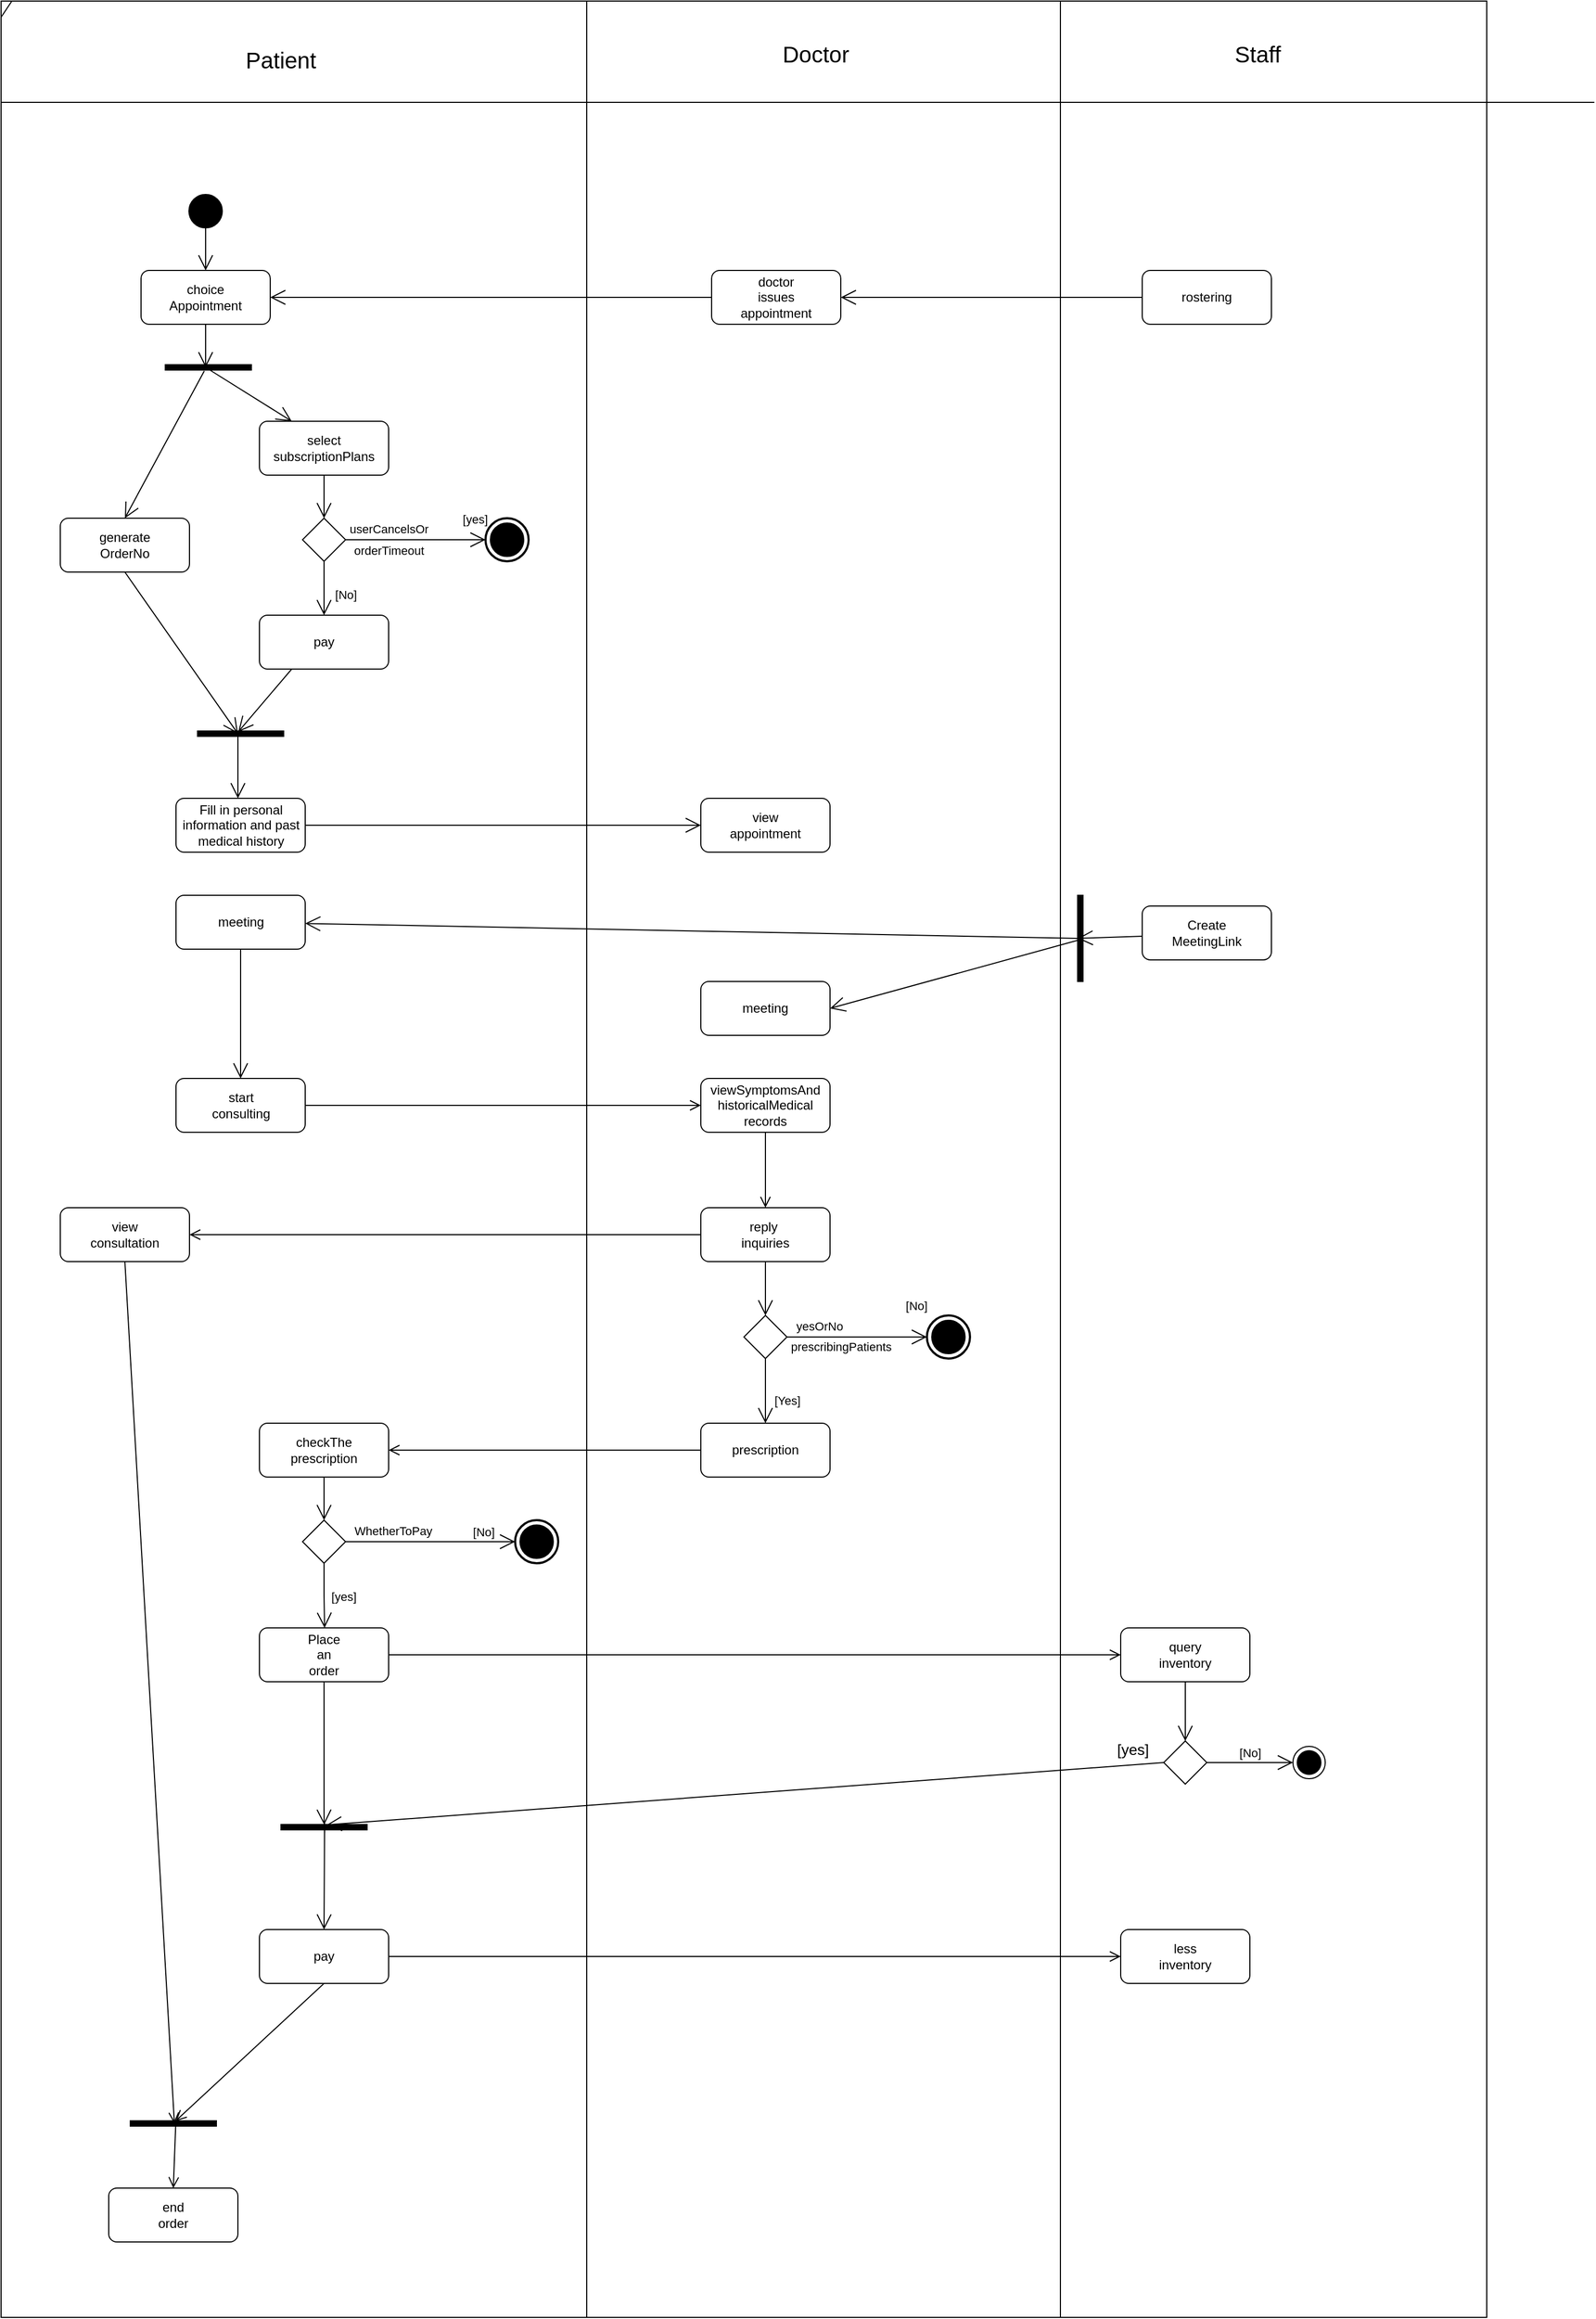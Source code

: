 <mxfile version="20.6.0" type="device"><diagram id="C5RBs43oDa-KdzZeNtuy" name="Page-1"><mxGraphModel dx="1626" dy="1846" grid="1" gridSize="10" guides="1" tooltips="1" connect="1" arrows="1" fold="1" page="1" pageScale="1" pageWidth="827" pageHeight="1169" math="0" shadow="0"><root><mxCell id="WIyWlLk6GJQsqaUBKTNV-0"/><mxCell id="WIyWlLk6GJQsqaUBKTNV-1" parent="WIyWlLk6GJQsqaUBKTNV-0"/><mxCell id="r89-tn6BIQBA8vQAy9_x-137" value="" style="shape=umlFrame;whiteSpace=wrap;html=1;width=10;height=15;boundedLbl=1;verticalAlign=middle;align=left;spacingLeft=5;fontSize=14;" vertex="1" parent="WIyWlLk6GJQsqaUBKTNV-1"><mxGeometry x="430" y="-130" width="1380" height="2150" as="geometry"/></mxCell><mxCell id="r89-tn6BIQBA8vQAy9_x-0" value="" style="shape=ellipse;html=1;fillColor=strokeColor;strokeWidth=2;verticalLabelPosition=bottom;verticalAlignment=top;perimeter=ellipsePerimeter;" vertex="1" parent="WIyWlLk6GJQsqaUBKTNV-1"><mxGeometry x="605" y="50" width="30" height="30" as="geometry"/></mxCell><mxCell id="r89-tn6BIQBA8vQAy9_x-2" value="choice&lt;br&gt;Appointment" style="shape=rect;html=1;rounded=1;whiteSpace=wrap;align=center;" vertex="1" parent="WIyWlLk6GJQsqaUBKTNV-1"><mxGeometry x="560" y="120" width="120" height="50" as="geometry"/></mxCell><mxCell id="r89-tn6BIQBA8vQAy9_x-3" style="edgeStyle=orthogonalEdgeStyle;rounded=0;orthogonalLoop=1;jettySize=auto;html=1;exitX=0.5;exitY=1;exitDx=0;exitDy=0;" edge="1" parent="WIyWlLk6GJQsqaUBKTNV-1" source="r89-tn6BIQBA8vQAy9_x-2" target="r89-tn6BIQBA8vQAy9_x-2"><mxGeometry relative="1" as="geometry"/></mxCell><mxCell id="r89-tn6BIQBA8vQAy9_x-4" value="select&lt;br&gt;subscriptionPlans" style="shape=rect;html=1;rounded=1;whiteSpace=wrap;align=center;" vertex="1" parent="WIyWlLk6GJQsqaUBKTNV-1"><mxGeometry x="670" y="260" width="120" height="50" as="geometry"/></mxCell><mxCell id="r89-tn6BIQBA8vQAy9_x-5" value="&lt;div&gt;generate&lt;/div&gt;&lt;div&gt;OrderNo&lt;/div&gt;" style="shape=rect;html=1;rounded=1;whiteSpace=wrap;align=center;" vertex="1" parent="WIyWlLk6GJQsqaUBKTNV-1"><mxGeometry x="485" y="350" width="120" height="50" as="geometry"/></mxCell><mxCell id="r89-tn6BIQBA8vQAy9_x-6" value="pay" style="shape=rect;html=1;rounded=1;whiteSpace=wrap;align=center;" vertex="1" parent="WIyWlLk6GJQsqaUBKTNV-1"><mxGeometry x="670" y="440" width="120" height="50" as="geometry"/></mxCell><mxCell id="r89-tn6BIQBA8vQAy9_x-7" value="" style="shape=rhombus;html=1;verticalLabelPosition=bottom;verticalAlignment=top;" vertex="1" parent="WIyWlLk6GJQsqaUBKTNV-1"><mxGeometry x="710" y="350" width="40" height="40" as="geometry"/></mxCell><mxCell id="r89-tn6BIQBA8vQAy9_x-8" value="" style="edgeStyle=elbowEdgeStyle;html=1;elbow=horizontal;align=right;verticalAlign=bottom;endArrow=none;rounded=0;labelBackgroundColor=none;startArrow=open;startSize=12;" edge="1" source="r89-tn6BIQBA8vQAy9_x-7" parent="WIyWlLk6GJQsqaUBKTNV-1"><mxGeometry relative="1" as="geometry"><mxPoint x="730" y="310" as="targetPoint"/></mxGeometry></mxCell><mxCell id="r89-tn6BIQBA8vQAy9_x-9" value="[yes]" style="edgeStyle=elbowEdgeStyle;html=1;elbow=vertical;verticalAlign=bottom;endArrow=open;rounded=0;labelBackgroundColor=none;endSize=12;" edge="1" source="r89-tn6BIQBA8vQAy9_x-7" parent="WIyWlLk6GJQsqaUBKTNV-1"><mxGeometry x="0.844" y="10" relative="1" as="geometry"><mxPoint x="880" y="370" as="targetPoint"/><mxPoint as="offset"/></mxGeometry></mxCell><mxCell id="r89-tn6BIQBA8vQAy9_x-13" value="&lt;div&gt;&lt;span style=&quot;font-size: 11px;&quot;&gt;userCancelsOr&lt;/span&gt;&lt;/div&gt;" style="edgeLabel;html=1;align=center;verticalAlign=middle;resizable=0;points=[];" vertex="1" connectable="0" parent="r89-tn6BIQBA8vQAy9_x-9"><mxGeometry x="-0.586" y="2" relative="1" as="geometry"><mxPoint x="13" y="-8" as="offset"/></mxGeometry></mxCell><mxCell id="r89-tn6BIQBA8vQAy9_x-14" value="&lt;div&gt;&lt;span style=&quot;font-size: 11px;&quot;&gt;or&lt;/span&gt;derTimeout&lt;/div&gt;" style="edgeLabel;html=1;align=center;verticalAlign=middle;resizable=0;points=[];" vertex="1" connectable="0" parent="r89-tn6BIQBA8vQAy9_x-9"><mxGeometry x="-0.463" y="-4" relative="1" as="geometry"><mxPoint x="5" y="6" as="offset"/></mxGeometry></mxCell><mxCell id="r89-tn6BIQBA8vQAy9_x-10" value="[No]" style="edgeStyle=elbowEdgeStyle;html=1;elbow=vertical;verticalAlign=bottom;endArrow=open;rounded=0;labelBackgroundColor=none;endSize=12;exitX=0.5;exitY=1;exitDx=0;exitDy=0;" edge="1" source="r89-tn6BIQBA8vQAy9_x-7" parent="WIyWlLk6GJQsqaUBKTNV-1"><mxGeometry x="0.6" y="20" relative="1" as="geometry"><mxPoint x="730" y="440" as="targetPoint"/><mxPoint as="offset"/></mxGeometry></mxCell><mxCell id="r89-tn6BIQBA8vQAy9_x-11" value="" style="html=1;shape=mxgraph.sysml.actFinal;strokeWidth=2;verticalLabelPosition=bottom;verticalAlignment=top;" vertex="1" parent="WIyWlLk6GJQsqaUBKTNV-1"><mxGeometry x="880" y="350" width="40" height="40" as="geometry"/></mxCell><mxCell id="r89-tn6BIQBA8vQAy9_x-18" value="" style="endArrow=open;endFill=1;endSize=12;html=1;rounded=0;exitX=0.5;exitY=1;exitDx=0;exitDy=0;entryX=0.5;entryY=0;entryDx=0;entryDy=0;" edge="1" parent="WIyWlLk6GJQsqaUBKTNV-1" source="r89-tn6BIQBA8vQAy9_x-0" target="r89-tn6BIQBA8vQAy9_x-2"><mxGeometry width="160" relative="1" as="geometry"><mxPoint x="340" y="240" as="sourcePoint"/><mxPoint x="500" y="240" as="targetPoint"/></mxGeometry></mxCell><mxCell id="r89-tn6BIQBA8vQAy9_x-19" value="" style="endArrow=open;endFill=1;endSize=12;html=1;rounded=0;exitX=0.5;exitY=1;exitDx=0;exitDy=0;" edge="1" parent="WIyWlLk6GJQsqaUBKTNV-1" source="r89-tn6BIQBA8vQAy9_x-2"><mxGeometry width="160" relative="1" as="geometry"><mxPoint x="380" y="260" as="sourcePoint"/><mxPoint x="620" y="210" as="targetPoint"/></mxGeometry></mxCell><mxCell id="r89-tn6BIQBA8vQAy9_x-21" value="" style="html=1;points=[];perimeter=orthogonalPerimeter;fillColor=strokeColor;rotation=90;" vertex="1" parent="WIyWlLk6GJQsqaUBKTNV-1"><mxGeometry x="620" y="170" width="5" height="80" as="geometry"/></mxCell><mxCell id="r89-tn6BIQBA8vQAy9_x-23" value="" style="endArrow=open;endFill=1;endSize=12;html=1;rounded=0;exitX=1.173;exitY=0.547;exitDx=0;exitDy=0;entryX=0.5;entryY=0;entryDx=0;entryDy=0;exitPerimeter=0;" edge="1" parent="WIyWlLk6GJQsqaUBKTNV-1" source="r89-tn6BIQBA8vQAy9_x-21" target="r89-tn6BIQBA8vQAy9_x-5"><mxGeometry width="160" relative="1" as="geometry"><mxPoint x="630" y="90" as="sourcePoint"/><mxPoint x="630" y="130" as="targetPoint"/></mxGeometry></mxCell><mxCell id="r89-tn6BIQBA8vQAy9_x-24" value="" style="endArrow=open;endFill=1;endSize=12;html=1;rounded=0;exitX=0.5;exitY=0.531;exitDx=0;exitDy=0;entryX=0.25;entryY=0;entryDx=0;entryDy=0;exitPerimeter=0;" edge="1" parent="WIyWlLk6GJQsqaUBKTNV-1" source="r89-tn6BIQBA8vQAy9_x-21" target="r89-tn6BIQBA8vQAy9_x-4"><mxGeometry width="160" relative="1" as="geometry"><mxPoint x="630" y="90" as="sourcePoint"/><mxPoint x="630" y="130" as="targetPoint"/></mxGeometry></mxCell><mxCell id="r89-tn6BIQBA8vQAy9_x-25" value="" style="html=1;points=[];perimeter=orthogonalPerimeter;fillColor=strokeColor;rotation=90;" vertex="1" parent="WIyWlLk6GJQsqaUBKTNV-1"><mxGeometry x="650" y="510" width="5" height="80" as="geometry"/></mxCell><mxCell id="r89-tn6BIQBA8vQAy9_x-26" value="" style="endArrow=open;endFill=1;endSize=12;html=1;rounded=0;exitX=0.25;exitY=1;exitDx=0;exitDy=0;entryX=0.155;entryY=0.527;entryDx=0;entryDy=0;entryPerimeter=0;" edge="1" parent="WIyWlLk6GJQsqaUBKTNV-1" source="r89-tn6BIQBA8vQAy9_x-6" target="r89-tn6BIQBA8vQAy9_x-25"><mxGeometry width="160" relative="1" as="geometry"><mxPoint x="630" y="180" as="sourcePoint"/><mxPoint x="630" y="220" as="targetPoint"/></mxGeometry></mxCell><mxCell id="r89-tn6BIQBA8vQAy9_x-27" value="" style="endArrow=open;endFill=1;endSize=12;html=1;rounded=0;exitX=0.5;exitY=1;exitDx=0;exitDy=0;" edge="1" parent="WIyWlLk6GJQsqaUBKTNV-1" source="r89-tn6BIQBA8vQAy9_x-5"><mxGeometry width="160" relative="1" as="geometry"><mxPoint x="710" y="500" as="sourcePoint"/><mxPoint x="650" y="550" as="targetPoint"/></mxGeometry></mxCell><mxCell id="r89-tn6BIQBA8vQAy9_x-28" value="" style="endArrow=open;endFill=1;endSize=12;html=1;rounded=0;" edge="1" parent="WIyWlLk6GJQsqaUBKTNV-1"><mxGeometry width="160" relative="1" as="geometry"><mxPoint x="650" y="550" as="sourcePoint"/><mxPoint x="650" y="610" as="targetPoint"/></mxGeometry></mxCell><mxCell id="r89-tn6BIQBA8vQAy9_x-29" value="&lt;div&gt;Fill in personal information and past medical history&lt;/div&gt;" style="shape=rect;html=1;rounded=1;whiteSpace=wrap;align=center;" vertex="1" parent="WIyWlLk6GJQsqaUBKTNV-1"><mxGeometry x="592.5" y="610" width="120" height="50" as="geometry"/></mxCell><mxCell id="r89-tn6BIQBA8vQAy9_x-31" value="&lt;div&gt;doctor&lt;/div&gt;&lt;div&gt;issues&lt;/div&gt;&lt;div&gt;appointment&lt;/div&gt;" style="shape=rect;html=1;rounded=1;whiteSpace=wrap;align=center;" vertex="1" parent="WIyWlLk6GJQsqaUBKTNV-1"><mxGeometry x="1090" y="120" width="120" height="50" as="geometry"/></mxCell><mxCell id="r89-tn6BIQBA8vQAy9_x-33" value="rostering" style="shape=rect;html=1;rounded=1;whiteSpace=wrap;align=center;" vertex="1" parent="WIyWlLk6GJQsqaUBKTNV-1"><mxGeometry x="1490" y="120" width="120" height="50" as="geometry"/></mxCell><mxCell id="r89-tn6BIQBA8vQAy9_x-34" value="" style="endArrow=open;startArrow=none;endFill=0;startFill=0;endSize=8;html=1;verticalAlign=bottom;labelBackgroundColor=none;strokeWidth=1;rounded=0;exitX=1;exitY=0.5;exitDx=0;exitDy=0;" edge="1" parent="WIyWlLk6GJQsqaUBKTNV-1" source="r89-tn6BIQBA8vQAy9_x-43" target="r89-tn6BIQBA8vQAy9_x-46"><mxGeometry width="160" relative="1" as="geometry"><mxPoint x="770" y="690" as="sourcePoint"/><mxPoint x="1090" y="585" as="targetPoint"/></mxGeometry></mxCell><mxCell id="r89-tn6BIQBA8vQAy9_x-39" value="meeting" style="shape=rect;html=1;rounded=1;whiteSpace=wrap;align=center;" vertex="1" parent="WIyWlLk6GJQsqaUBKTNV-1"><mxGeometry x="592.5" y="700" width="120" height="50" as="geometry"/></mxCell><mxCell id="r89-tn6BIQBA8vQAy9_x-41" value="&lt;div&gt;Create&lt;/div&gt;&lt;div&gt;MeetingLink&lt;/div&gt;" style="shape=rect;html=1;rounded=1;whiteSpace=wrap;align=center;" vertex="1" parent="WIyWlLk6GJQsqaUBKTNV-1"><mxGeometry x="1490" y="710" width="120" height="50" as="geometry"/></mxCell><mxCell id="r89-tn6BIQBA8vQAy9_x-43" value="&lt;div&gt;start&lt;/div&gt;&lt;div&gt;consulting&lt;/div&gt;" style="shape=rect;html=1;rounded=1;whiteSpace=wrap;align=center;" vertex="1" parent="WIyWlLk6GJQsqaUBKTNV-1"><mxGeometry x="592.5" y="870" width="120" height="50" as="geometry"/></mxCell><mxCell id="r89-tn6BIQBA8vQAy9_x-46" value="&lt;div&gt;viewSymptomsAnd historicalMedical records&lt;/div&gt;" style="shape=rect;html=1;rounded=1;whiteSpace=wrap;align=center;" vertex="1" parent="WIyWlLk6GJQsqaUBKTNV-1"><mxGeometry x="1080" y="870" width="120" height="50" as="geometry"/></mxCell><mxCell id="r89-tn6BIQBA8vQAy9_x-50" value="&lt;div&gt;view&lt;/div&gt;&lt;div&gt;consultation&lt;/div&gt;" style="shape=rect;html=1;rounded=1;whiteSpace=wrap;align=center;" vertex="1" parent="WIyWlLk6GJQsqaUBKTNV-1"><mxGeometry x="485" y="990" width="120" height="50" as="geometry"/></mxCell><mxCell id="r89-tn6BIQBA8vQAy9_x-51" value="" style="endArrow=open;startArrow=none;endFill=0;startFill=0;endSize=8;html=1;verticalAlign=bottom;labelBackgroundColor=none;strokeWidth=1;rounded=0;exitX=0.5;exitY=1;exitDx=0;exitDy=0;entryX=0.5;entryY=0;entryDx=0;entryDy=0;" edge="1" parent="WIyWlLk6GJQsqaUBKTNV-1" source="r89-tn6BIQBA8vQAy9_x-46" target="r89-tn6BIQBA8vQAy9_x-127"><mxGeometry width="160" relative="1" as="geometry"><mxPoint x="722.5" y="905" as="sourcePoint"/><mxPoint x="1140" y="970" as="targetPoint"/></mxGeometry></mxCell><mxCell id="r89-tn6BIQBA8vQAy9_x-52" value="" style="endArrow=open;startArrow=none;endFill=0;startFill=0;endSize=8;html=1;verticalAlign=bottom;labelBackgroundColor=none;strokeWidth=1;rounded=0;exitX=0;exitY=0.5;exitDx=0;exitDy=0;entryX=1;entryY=0.5;entryDx=0;entryDy=0;" edge="1" parent="WIyWlLk6GJQsqaUBKTNV-1" source="r89-tn6BIQBA8vQAy9_x-127" target="r89-tn6BIQBA8vQAy9_x-50"><mxGeometry width="160" relative="1" as="geometry"><mxPoint x="1080" y="1045" as="sourcePoint"/><mxPoint x="1150" y="1040" as="targetPoint"/></mxGeometry></mxCell><mxCell id="r89-tn6BIQBA8vQAy9_x-54" value="&lt;div&gt;checkThe&lt;/div&gt;&lt;div&gt;prescription&lt;/div&gt;" style="shape=rect;html=1;rounded=1;whiteSpace=wrap;align=center;" vertex="1" parent="WIyWlLk6GJQsqaUBKTNV-1"><mxGeometry x="670" y="1190" width="120" height="50" as="geometry"/></mxCell><mxCell id="r89-tn6BIQBA8vQAy9_x-55" value="" style="shape=rhombus;html=1;verticalLabelPosition=bottom;verticalAlignment=top;" vertex="1" parent="WIyWlLk6GJQsqaUBKTNV-1"><mxGeometry x="710" y="1280" width="40" height="40" as="geometry"/></mxCell><mxCell id="r89-tn6BIQBA8vQAy9_x-56" value="" style="edgeStyle=elbowEdgeStyle;html=1;elbow=horizontal;align=right;verticalAlign=bottom;endArrow=none;rounded=0;labelBackgroundColor=none;startArrow=open;startSize=12;" edge="1" source="r89-tn6BIQBA8vQAy9_x-55" parent="WIyWlLk6GJQsqaUBKTNV-1"><mxGeometry relative="1" as="geometry"><mxPoint x="730" y="1240" as="targetPoint"/></mxGeometry></mxCell><mxCell id="r89-tn6BIQBA8vQAy9_x-57" value="[No]" style="edgeStyle=elbowEdgeStyle;html=1;elbow=vertical;verticalAlign=bottom;endArrow=open;rounded=0;labelBackgroundColor=none;endSize=12;entryX=0;entryY=0.5;entryDx=0;entryDy=0;entryPerimeter=0;" edge="1" source="r89-tn6BIQBA8vQAy9_x-55" parent="WIyWlLk6GJQsqaUBKTNV-1" target="r89-tn6BIQBA8vQAy9_x-59"><mxGeometry x="0.619" relative="1" as="geometry"><mxPoint x="877.5" y="1300" as="targetPoint"/><mxPoint as="offset"/></mxGeometry></mxCell><mxCell id="r89-tn6BIQBA8vQAy9_x-60" value="&lt;div&gt;&lt;span style=&quot;font-size: 11px;&quot;&gt;WhetherToPay&lt;/span&gt;&lt;/div&gt;" style="edgeLabel;html=1;align=center;verticalAlign=middle;resizable=0;points=[];" vertex="1" connectable="0" parent="r89-tn6BIQBA8vQAy9_x-57"><mxGeometry x="-0.775" y="-5" relative="1" as="geometry"><mxPoint x="26" y="-15" as="offset"/></mxGeometry></mxCell><mxCell id="r89-tn6BIQBA8vQAy9_x-58" value="[yes]" style="edgeStyle=elbowEdgeStyle;html=1;elbow=vertical;verticalAlign=bottom;endArrow=open;rounded=0;labelBackgroundColor=none;endSize=12;exitX=0.5;exitY=1;exitDx=0;exitDy=0;" edge="1" source="r89-tn6BIQBA8vQAy9_x-55" parent="WIyWlLk6GJQsqaUBKTNV-1"><mxGeometry x="0.339" y="17" relative="1" as="geometry"><mxPoint x="730.5" y="1380" as="targetPoint"/><mxPoint as="offset"/></mxGeometry></mxCell><mxCell id="r89-tn6BIQBA8vQAy9_x-59" value="" style="html=1;shape=mxgraph.sysml.actFinal;strokeWidth=2;verticalLabelPosition=bottom;verticalAlignment=top;" vertex="1" parent="WIyWlLk6GJQsqaUBKTNV-1"><mxGeometry x="907.5" y="1280" width="40" height="40" as="geometry"/></mxCell><mxCell id="r89-tn6BIQBA8vQAy9_x-61" value="&lt;div&gt;Place&lt;/div&gt;&lt;div&gt;an&lt;/div&gt;&lt;div&gt;order&lt;/div&gt;" style="shape=rect;html=1;rounded=1;whiteSpace=wrap;align=center;" vertex="1" parent="WIyWlLk6GJQsqaUBKTNV-1"><mxGeometry x="670" y="1380" width="120" height="50" as="geometry"/></mxCell><mxCell id="r89-tn6BIQBA8vQAy9_x-62" value="&lt;div&gt;query&lt;/div&gt;&lt;div&gt;inventory&lt;/div&gt;" style="shape=rect;html=1;rounded=1;whiteSpace=wrap;align=center;" vertex="1" parent="WIyWlLk6GJQsqaUBKTNV-1"><mxGeometry x="1470" y="1380" width="120" height="50" as="geometry"/></mxCell><mxCell id="r89-tn6BIQBA8vQAy9_x-66" value="" style="shape=rhombus;html=1;verticalLabelPosition=bottom;verticalAlignment=top;" vertex="1" parent="WIyWlLk6GJQsqaUBKTNV-1"><mxGeometry x="1510" y="1485" width="40" height="40" as="geometry"/></mxCell><mxCell id="r89-tn6BIQBA8vQAy9_x-67" value="" style="edgeStyle=elbowEdgeStyle;html=1;elbow=horizontal;align=right;verticalAlign=bottom;endArrow=none;rounded=0;labelBackgroundColor=none;startArrow=open;startSize=12;" edge="1" source="r89-tn6BIQBA8vQAy9_x-66" parent="WIyWlLk6GJQsqaUBKTNV-1"><mxGeometry relative="1" as="geometry"><mxPoint x="1530" y="1430" as="targetPoint"/></mxGeometry></mxCell><mxCell id="r89-tn6BIQBA8vQAy9_x-68" value="[No]" style="edgeStyle=elbowEdgeStyle;html=1;elbow=vertical;verticalAlign=bottom;endArrow=open;rounded=0;labelBackgroundColor=none;endSize=12;" edge="1" source="r89-tn6BIQBA8vQAy9_x-66" parent="WIyWlLk6GJQsqaUBKTNV-1"><mxGeometry relative="1" as="geometry"><mxPoint x="1630" y="1505" as="targetPoint"/></mxGeometry></mxCell><mxCell id="r89-tn6BIQBA8vQAy9_x-97" value="" style="line;strokeWidth=1;fillColor=none;align=left;verticalAlign=middle;spacingTop=-1;spacingLeft=3;spacingRight=3;rotatable=0;labelPosition=right;points=[];portConstraint=eastwest;strokeColor=inherit;" vertex="1" parent="WIyWlLk6GJQsqaUBKTNV-1"><mxGeometry x="430" y="-40" width="1480" height="8" as="geometry"/></mxCell><mxCell id="r89-tn6BIQBA8vQAy9_x-102" value="" style="line;strokeWidth=1;fillColor=none;align=left;verticalAlign=middle;spacingTop=-1;spacingLeft=3;spacingRight=3;rotatable=0;labelPosition=right;points=[];portConstraint=eastwest;strokeColor=inherit;direction=south;" vertex="1" parent="WIyWlLk6GJQsqaUBKTNV-1"><mxGeometry x="970" y="-130" width="8" height="2150" as="geometry"/></mxCell><mxCell id="r89-tn6BIQBA8vQAy9_x-103" value="" style="line;strokeWidth=1;fillColor=none;align=left;verticalAlign=middle;spacingTop=-1;spacingLeft=3;spacingRight=3;rotatable=0;labelPosition=right;points=[];portConstraint=eastwest;strokeColor=inherit;direction=south;" vertex="1" parent="WIyWlLk6GJQsqaUBKTNV-1"><mxGeometry x="1410" y="-130" width="8" height="2150" as="geometry"/></mxCell><mxCell id="r89-tn6BIQBA8vQAy9_x-104" value="Doctor" style="text;strokeColor=none;fillColor=none;align=left;verticalAlign=top;spacingLeft=4;spacingRight=4;overflow=hidden;rotatable=0;points=[[0,0.5],[1,0.5]];portConstraint=eastwest;fontSize=21;" vertex="1" parent="WIyWlLk6GJQsqaUBKTNV-1"><mxGeometry x="1150" y="-100" width="100" height="26" as="geometry"/></mxCell><mxCell id="r89-tn6BIQBA8vQAy9_x-105" value="Staff" style="text;strokeColor=none;fillColor=none;align=left;verticalAlign=top;spacingLeft=4;spacingRight=4;overflow=hidden;rotatable=0;points=[[0,0.5],[1,0.5]];portConstraint=eastwest;fontSize=21;" vertex="1" parent="WIyWlLk6GJQsqaUBKTNV-1"><mxGeometry x="1570" y="-100" width="100" height="26" as="geometry"/></mxCell><mxCell id="r89-tn6BIQBA8vQAy9_x-106" value="Patient" style="text;align=center;fontStyle=0;verticalAlign=middle;spacingLeft=3;spacingRight=3;strokeColor=none;rotatable=0;points=[[0,0.5],[1,0.5]];portConstraint=eastwest;fontSize=21;" vertex="1" parent="WIyWlLk6GJQsqaUBKTNV-1"><mxGeometry x="650" y="-90" width="80" height="26" as="geometry"/></mxCell><mxCell id="r89-tn6BIQBA8vQAy9_x-107" value="" style="endArrow=open;startArrow=none;endFill=0;startFill=0;endSize=8;html=1;verticalAlign=bottom;labelBackgroundColor=none;strokeWidth=1;rounded=0;exitX=1;exitY=0.5;exitDx=0;exitDy=0;entryX=0;entryY=0.5;entryDx=0;entryDy=0;" edge="1" parent="WIyWlLk6GJQsqaUBKTNV-1" source="r89-tn6BIQBA8vQAy9_x-61" target="r89-tn6BIQBA8vQAy9_x-62"><mxGeometry width="160" relative="1" as="geometry"><mxPoint x="722.5" y="905" as="sourcePoint"/><mxPoint x="1090" y="905" as="targetPoint"/></mxGeometry></mxCell><mxCell id="r89-tn6BIQBA8vQAy9_x-108" value="" style="ellipse;html=1;shape=endState;fillColor=strokeColor;fontSize=21;" vertex="1" parent="WIyWlLk6GJQsqaUBKTNV-1"><mxGeometry x="1630" y="1490" width="30" height="30" as="geometry"/></mxCell><mxCell id="r89-tn6BIQBA8vQAy9_x-109" value="" style="html=1;points=[];perimeter=orthogonalPerimeter;fillColor=strokeColor;fontSize=21;rotation=90;" vertex="1" parent="WIyWlLk6GJQsqaUBKTNV-1"><mxGeometry x="727.5" y="1525" width="5" height="80" as="geometry"/></mxCell><mxCell id="r89-tn6BIQBA8vQAy9_x-110" value="" style="endArrow=open;endFill=1;endSize=12;html=1;rounded=0;exitX=0;exitY=0.5;exitDx=0;exitDy=0;entryX=0.07;entryY=0.47;entryDx=0;entryDy=0;entryPerimeter=0;" edge="1" parent="WIyWlLk6GJQsqaUBKTNV-1" source="r89-tn6BIQBA8vQAy9_x-66" target="r89-tn6BIQBA8vQAy9_x-109"><mxGeometry width="160" relative="1" as="geometry"><mxPoint x="628.74" y="173.365" as="sourcePoint"/><mxPoint x="710" y="1560" as="targetPoint"/></mxGeometry></mxCell><mxCell id="r89-tn6BIQBA8vQAy9_x-111" value="&lt;font style=&quot;font-size: 14px;&quot;&gt;[yes]&lt;/font&gt;" style="edgeLabel;html=1;align=center;verticalAlign=middle;resizable=0;points=[];fontSize=21;" vertex="1" connectable="0" parent="r89-tn6BIQBA8vQAy9_x-110"><mxGeometry x="-0.924" y="1" relative="1" as="geometry"><mxPoint y="-18" as="offset"/></mxGeometry></mxCell><mxCell id="r89-tn6BIQBA8vQAy9_x-112" value="" style="edgeStyle=elbowEdgeStyle;html=1;elbow=vertical;verticalAlign=bottom;endArrow=open;rounded=0;labelBackgroundColor=none;endSize=12;exitX=0.5;exitY=1;exitDx=0;exitDy=0;entryX=0.059;entryY=0.498;entryDx=0;entryDy=0;entryPerimeter=0;" edge="1" parent="WIyWlLk6GJQsqaUBKTNV-1" source="r89-tn6BIQBA8vQAy9_x-61" target="r89-tn6BIQBA8vQAy9_x-109"><mxGeometry x="0.339" y="17" relative="1" as="geometry"><mxPoint x="727.5" y="1560" as="targetPoint"/><mxPoint x="740" y="1330" as="sourcePoint"/><mxPoint as="offset"/><Array as="points"><mxPoint x="727.5" y="1550"/><mxPoint x="730.5" y="1540"/></Array></mxGeometry></mxCell><mxCell id="r89-tn6BIQBA8vQAy9_x-113" value="" style="edgeStyle=elbowEdgeStyle;html=1;elbow=vertical;verticalAlign=bottom;endArrow=open;rounded=0;labelBackgroundColor=none;endSize=12;entryX=0.5;entryY=0;entryDx=0;entryDy=0;" edge="1" parent="WIyWlLk6GJQsqaUBKTNV-1" target="r89-tn6BIQBA8vQAy9_x-114"><mxGeometry x="0.339" y="17" relative="1" as="geometry"><mxPoint x="740.16" y="1572.795" as="targetPoint"/><mxPoint x="730.5" y="1570" as="sourcePoint"/><mxPoint as="offset"/><Array as="points"><mxPoint x="737.5" y="1560"/><mxPoint x="740.5" y="1550"/></Array></mxGeometry></mxCell><mxCell id="r89-tn6BIQBA8vQAy9_x-114" value="pay" style="shape=rect;html=1;rounded=1;whiteSpace=wrap;align=center;" vertex="1" parent="WIyWlLk6GJQsqaUBKTNV-1"><mxGeometry x="670" y="1660" width="120" height="50" as="geometry"/></mxCell><mxCell id="r89-tn6BIQBA8vQAy9_x-115" value="&lt;div&gt;less&lt;/div&gt;&lt;div&gt;inventory&lt;/div&gt;" style="shape=rect;html=1;rounded=1;whiteSpace=wrap;align=center;" vertex="1" parent="WIyWlLk6GJQsqaUBKTNV-1"><mxGeometry x="1470" y="1660" width="120" height="50" as="geometry"/></mxCell><mxCell id="r89-tn6BIQBA8vQAy9_x-116" value="" style="endArrow=open;startArrow=none;endFill=0;startFill=0;endSize=8;html=1;verticalAlign=bottom;labelBackgroundColor=none;strokeWidth=1;rounded=0;exitX=1;exitY=0.5;exitDx=0;exitDy=0;entryX=0;entryY=0.5;entryDx=0;entryDy=0;" edge="1" parent="WIyWlLk6GJQsqaUBKTNV-1" source="r89-tn6BIQBA8vQAy9_x-114" target="r89-tn6BIQBA8vQAy9_x-115"><mxGeometry width="160" relative="1" as="geometry"><mxPoint x="722.5" y="1415" as="sourcePoint"/><mxPoint x="1480" y="1415" as="targetPoint"/></mxGeometry></mxCell><mxCell id="r89-tn6BIQBA8vQAy9_x-117" value="" style="shape=rhombus;html=1;verticalLabelPosition=bottom;verticalAlignment=top;" vertex="1" parent="WIyWlLk6GJQsqaUBKTNV-1"><mxGeometry x="1120" y="1090" width="40" height="40" as="geometry"/></mxCell><mxCell id="r89-tn6BIQBA8vQAy9_x-118" value="" style="edgeStyle=elbowEdgeStyle;html=1;elbow=horizontal;align=right;verticalAlign=bottom;endArrow=none;rounded=0;labelBackgroundColor=none;startArrow=open;startSize=12;entryX=0.5;entryY=1;entryDx=0;entryDy=0;" edge="1" parent="WIyWlLk6GJQsqaUBKTNV-1" source="r89-tn6BIQBA8vQAy9_x-117" target="r89-tn6BIQBA8vQAy9_x-127"><mxGeometry relative="1" as="geometry"><mxPoint x="1140" y="1050" as="targetPoint"/></mxGeometry></mxCell><mxCell id="r89-tn6BIQBA8vQAy9_x-119" value="[No]" style="edgeStyle=elbowEdgeStyle;html=1;elbow=vertical;verticalAlign=bottom;endArrow=open;rounded=0;labelBackgroundColor=none;endSize=12;" edge="1" parent="WIyWlLk6GJQsqaUBKTNV-1" source="r89-tn6BIQBA8vQAy9_x-117"><mxGeometry x="0.843" y="20" relative="1" as="geometry"><mxPoint x="1290" y="1110" as="targetPoint"/><mxPoint as="offset"/></mxGeometry></mxCell><mxCell id="r89-tn6BIQBA8vQAy9_x-120" value="&lt;div&gt;&lt;span style=&quot;font-size: 11px;&quot;&gt;yesOrNo&lt;/span&gt;&lt;/div&gt;" style="edgeLabel;html=1;align=center;verticalAlign=middle;resizable=0;points=[];" vertex="1" connectable="0" parent="r89-tn6BIQBA8vQAy9_x-119"><mxGeometry x="-0.586" y="2" relative="1" as="geometry"><mxPoint x="3" y="-8" as="offset"/></mxGeometry></mxCell><mxCell id="r89-tn6BIQBA8vQAy9_x-121" value="&lt;div&gt;&lt;span style=&quot;font-size: 11px;&quot;&gt;prescribingPatients&lt;/span&gt;&lt;/div&gt;" style="edgeLabel;html=1;align=center;verticalAlign=middle;resizable=0;points=[];" vertex="1" connectable="0" parent="r89-tn6BIQBA8vQAy9_x-119"><mxGeometry x="-0.463" y="-4" relative="1" as="geometry"><mxPoint x="15" y="5" as="offset"/></mxGeometry></mxCell><mxCell id="r89-tn6BIQBA8vQAy9_x-122" value="[Yes]" style="edgeStyle=elbowEdgeStyle;html=1;elbow=vertical;verticalAlign=bottom;endArrow=open;rounded=0;labelBackgroundColor=none;endSize=12;exitX=0.5;exitY=1;exitDx=0;exitDy=0;entryX=0.5;entryY=0;entryDx=0;entryDy=0;" edge="1" parent="WIyWlLk6GJQsqaUBKTNV-1" source="r89-tn6BIQBA8vQAy9_x-117" target="r89-tn6BIQBA8vQAy9_x-124"><mxGeometry x="0.6" y="20" relative="1" as="geometry"><mxPoint x="1140" y="1180" as="targetPoint"/><mxPoint as="offset"/></mxGeometry></mxCell><mxCell id="r89-tn6BIQBA8vQAy9_x-123" value="" style="html=1;shape=mxgraph.sysml.actFinal;strokeWidth=2;verticalLabelPosition=bottom;verticalAlignment=top;" vertex="1" parent="WIyWlLk6GJQsqaUBKTNV-1"><mxGeometry x="1290" y="1090" width="40" height="40" as="geometry"/></mxCell><mxCell id="r89-tn6BIQBA8vQAy9_x-124" value="prescription" style="shape=rect;html=1;rounded=1;whiteSpace=wrap;align=center;" vertex="1" parent="WIyWlLk6GJQsqaUBKTNV-1"><mxGeometry x="1080" y="1190" width="120" height="50" as="geometry"/></mxCell><mxCell id="r89-tn6BIQBA8vQAy9_x-125" value="" style="endArrow=open;endFill=1;endSize=12;html=1;rounded=0;entryX=0.5;entryY=0;entryDx=0;entryDy=0;exitX=0.5;exitY=1;exitDx=0;exitDy=0;" edge="1" parent="WIyWlLk6GJQsqaUBKTNV-1" source="r89-tn6BIQBA8vQAy9_x-39" target="r89-tn6BIQBA8vQAy9_x-43"><mxGeometry width="160" relative="1" as="geometry"><mxPoint x="662.5" y="670" as="sourcePoint"/><mxPoint x="662.5" y="760" as="targetPoint"/></mxGeometry></mxCell><mxCell id="r89-tn6BIQBA8vQAy9_x-126" value="" style="endArrow=open;startArrow=none;endFill=0;startFill=0;endSize=8;html=1;verticalAlign=bottom;labelBackgroundColor=none;strokeWidth=1;rounded=0;exitX=0;exitY=0.5;exitDx=0;exitDy=0;entryX=1;entryY=0.5;entryDx=0;entryDy=0;" edge="1" parent="WIyWlLk6GJQsqaUBKTNV-1" source="r89-tn6BIQBA8vQAy9_x-124" target="r89-tn6BIQBA8vQAy9_x-54"><mxGeometry width="160" relative="1" as="geometry"><mxPoint x="1090" y="1055" as="sourcePoint"/><mxPoint x="722.5" y="1055" as="targetPoint"/></mxGeometry></mxCell><mxCell id="r89-tn6BIQBA8vQAy9_x-127" value="&lt;div&gt;reply&amp;nbsp;&lt;/div&gt;&lt;div&gt;inquiries&lt;/div&gt;" style="shape=rect;html=1;rounded=1;whiteSpace=wrap;align=center;" vertex="1" parent="WIyWlLk6GJQsqaUBKTNV-1"><mxGeometry x="1080" y="990" width="120" height="50" as="geometry"/></mxCell><mxCell id="r89-tn6BIQBA8vQAy9_x-128" value="end&lt;br&gt;order" style="shape=rect;html=1;rounded=1;whiteSpace=wrap;align=center;" vertex="1" parent="WIyWlLk6GJQsqaUBKTNV-1"><mxGeometry x="530" y="1900" width="120" height="50" as="geometry"/></mxCell><mxCell id="r89-tn6BIQBA8vQAy9_x-129" value="" style="html=1;points=[];perimeter=orthogonalPerimeter;fillColor=strokeColor;fontSize=21;rotation=90;" vertex="1" parent="WIyWlLk6GJQsqaUBKTNV-1"><mxGeometry x="587.5" y="1800" width="5" height="80" as="geometry"/></mxCell><mxCell id="r89-tn6BIQBA8vQAy9_x-132" value="" style="endArrow=open;startArrow=none;endFill=0;startFill=0;endSize=8;html=1;verticalAlign=bottom;labelBackgroundColor=none;strokeWidth=1;rounded=0;exitX=0.5;exitY=1;exitDx=0;exitDy=0;entryX=0.038;entryY=0.473;entryDx=0;entryDy=0;entryPerimeter=0;" edge="1" parent="WIyWlLk6GJQsqaUBKTNV-1" source="r89-tn6BIQBA8vQAy9_x-114" target="r89-tn6BIQBA8vQAy9_x-129"><mxGeometry width="160" relative="1" as="geometry"><mxPoint x="772.5" y="1695" as="sourcePoint"/><mxPoint x="1480" y="1695" as="targetPoint"/></mxGeometry></mxCell><mxCell id="r89-tn6BIQBA8vQAy9_x-133" value="" style="endArrow=open;startArrow=none;endFill=0;startFill=0;endSize=8;html=1;verticalAlign=bottom;labelBackgroundColor=none;strokeWidth=1;rounded=0;exitX=0.5;exitY=1;exitDx=0;exitDy=0;" edge="1" parent="WIyWlLk6GJQsqaUBKTNV-1" source="r89-tn6BIQBA8vQAy9_x-50"><mxGeometry width="160" relative="1" as="geometry"><mxPoint x="1090" y="1025" as="sourcePoint"/><mxPoint x="591" y="1840" as="targetPoint"/></mxGeometry></mxCell><mxCell id="r89-tn6BIQBA8vQAy9_x-134" value="" style="endArrow=open;startArrow=none;endFill=0;startFill=0;endSize=8;html=1;verticalAlign=bottom;labelBackgroundColor=none;strokeWidth=1;rounded=0;exitX=1.049;exitY=0.473;exitDx=0;exitDy=0;entryX=0.5;entryY=0;entryDx=0;entryDy=0;exitPerimeter=0;" edge="1" parent="WIyWlLk6GJQsqaUBKTNV-1" source="r89-tn6BIQBA8vQAy9_x-129" target="r89-tn6BIQBA8vQAy9_x-128"><mxGeometry width="160" relative="1" as="geometry"><mxPoint x="770" y="1720" as="sourcePoint"/><mxPoint x="602.16" y="1847.69" as="targetPoint"/></mxGeometry></mxCell><mxCell id="r89-tn6BIQBA8vQAy9_x-135" value="" style="endArrow=open;endFill=1;endSize=12;html=1;rounded=0;exitX=0;exitY=0.5;exitDx=0;exitDy=0;entryX=1;entryY=0.5;entryDx=0;entryDy=0;" edge="1" parent="WIyWlLk6GJQsqaUBKTNV-1" source="r89-tn6BIQBA8vQAy9_x-31" target="r89-tn6BIQBA8vQAy9_x-2"><mxGeometry width="160" relative="1" as="geometry"><mxPoint x="628.74" y="223.365" as="sourcePoint"/><mxPoint x="555" y="360" as="targetPoint"/></mxGeometry></mxCell><mxCell id="r89-tn6BIQBA8vQAy9_x-136" value="" style="endArrow=open;endFill=1;endSize=12;html=1;rounded=0;entryX=1;entryY=0.5;entryDx=0;entryDy=0;exitX=0;exitY=0.5;exitDx=0;exitDy=0;" edge="1" parent="WIyWlLk6GJQsqaUBKTNV-1" source="r89-tn6BIQBA8vQAy9_x-33" target="r89-tn6BIQBA8vQAy9_x-31"><mxGeometry width="160" relative="1" as="geometry"><mxPoint x="1530" y="160" as="sourcePoint"/><mxPoint x="690" y="155.0" as="targetPoint"/></mxGeometry></mxCell><mxCell id="r89-tn6BIQBA8vQAy9_x-139" value="&lt;div&gt;view&lt;/div&gt;&lt;div&gt;appointment&lt;/div&gt;" style="shape=rect;html=1;rounded=1;whiteSpace=wrap;align=center;" vertex="1" parent="WIyWlLk6GJQsqaUBKTNV-1"><mxGeometry x="1080" y="610" width="120" height="50" as="geometry"/></mxCell><mxCell id="r89-tn6BIQBA8vQAy9_x-141" value="" style="endArrow=open;endFill=1;endSize=12;html=1;rounded=0;entryX=0;entryY=0.5;entryDx=0;entryDy=0;exitX=1;exitY=0.5;exitDx=0;exitDy=0;" edge="1" parent="WIyWlLk6GJQsqaUBKTNV-1" source="r89-tn6BIQBA8vQAy9_x-29" target="r89-tn6BIQBA8vQAy9_x-139"><mxGeometry width="160" relative="1" as="geometry"><mxPoint x="662.5" y="810.0" as="sourcePoint"/><mxPoint x="662.5" y="880.0" as="targetPoint"/></mxGeometry></mxCell><mxCell id="r89-tn6BIQBA8vQAy9_x-142" value="meeting" style="shape=rect;html=1;rounded=1;whiteSpace=wrap;align=center;" vertex="1" parent="WIyWlLk6GJQsqaUBKTNV-1"><mxGeometry x="1080" y="780" width="120" height="50" as="geometry"/></mxCell><mxCell id="r89-tn6BIQBA8vQAy9_x-143" value="" style="html=1;points=[];perimeter=orthogonalPerimeter;fillColor=strokeColor;fontSize=14;" vertex="1" parent="WIyWlLk6GJQsqaUBKTNV-1"><mxGeometry x="1430" y="700" width="5" height="80" as="geometry"/></mxCell><mxCell id="r89-tn6BIQBA8vQAy9_x-144" value="" style="endArrow=open;endFill=1;endSize=12;html=1;rounded=0;entryX=1;entryY=0.5;entryDx=0;entryDy=0;exitX=1.036;exitY=0.505;exitDx=0;exitDy=0;exitPerimeter=0;" edge="1" parent="WIyWlLk6GJQsqaUBKTNV-1" source="r89-tn6BIQBA8vQAy9_x-143" target="r89-tn6BIQBA8vQAy9_x-142"><mxGeometry width="160" relative="1" as="geometry"><mxPoint x="662.5" y="760" as="sourcePoint"/><mxPoint x="662.5" y="880.0" as="targetPoint"/></mxGeometry></mxCell><mxCell id="r89-tn6BIQBA8vQAy9_x-145" value="" style="endArrow=open;endFill=1;endSize=12;html=1;rounded=0;" edge="1" parent="WIyWlLk6GJQsqaUBKTNV-1" target="r89-tn6BIQBA8vQAy9_x-39"><mxGeometry width="160" relative="1" as="geometry"><mxPoint x="1430" y="740" as="sourcePoint"/><mxPoint x="1210" y="815.0" as="targetPoint"/></mxGeometry></mxCell><mxCell id="r89-tn6BIQBA8vQAy9_x-146" value="" style="endArrow=open;endFill=1;endSize=12;html=1;rounded=0;exitX=0.003;exitY=0.559;exitDx=0;exitDy=0;exitPerimeter=0;" edge="1" parent="WIyWlLk6GJQsqaUBKTNV-1" source="r89-tn6BIQBA8vQAy9_x-41"><mxGeometry width="160" relative="1" as="geometry"><mxPoint x="1395.18" y="750.4" as="sourcePoint"/><mxPoint x="1430" y="740" as="targetPoint"/></mxGeometry></mxCell></root></mxGraphModel></diagram></mxfile>